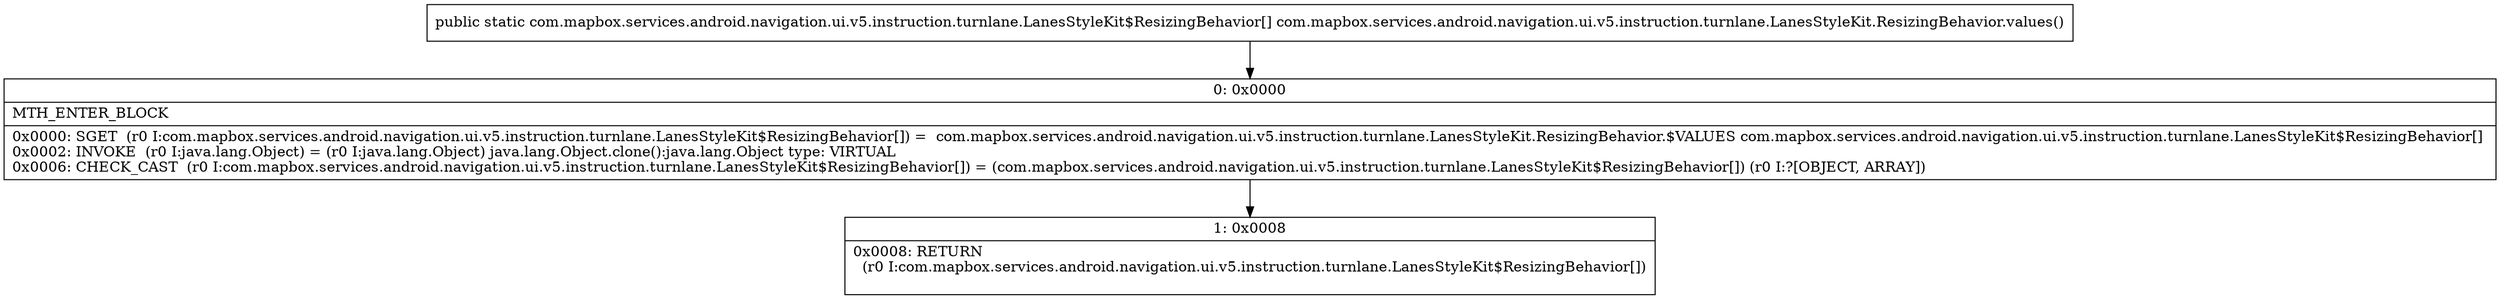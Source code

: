 digraph "CFG forcom.mapbox.services.android.navigation.ui.v5.instruction.turnlane.LanesStyleKit.ResizingBehavior.values()[Lcom\/mapbox\/services\/android\/navigation\/ui\/v5\/instruction\/turnlane\/LanesStyleKit$ResizingBehavior;" {
Node_0 [shape=record,label="{0\:\ 0x0000|MTH_ENTER_BLOCK\l|0x0000: SGET  (r0 I:com.mapbox.services.android.navigation.ui.v5.instruction.turnlane.LanesStyleKit$ResizingBehavior[]) =  com.mapbox.services.android.navigation.ui.v5.instruction.turnlane.LanesStyleKit.ResizingBehavior.$VALUES com.mapbox.services.android.navigation.ui.v5.instruction.turnlane.LanesStyleKit$ResizingBehavior[] \l0x0002: INVOKE  (r0 I:java.lang.Object) = (r0 I:java.lang.Object) java.lang.Object.clone():java.lang.Object type: VIRTUAL \l0x0006: CHECK_CAST  (r0 I:com.mapbox.services.android.navigation.ui.v5.instruction.turnlane.LanesStyleKit$ResizingBehavior[]) = (com.mapbox.services.android.navigation.ui.v5.instruction.turnlane.LanesStyleKit$ResizingBehavior[]) (r0 I:?[OBJECT, ARRAY]) \l}"];
Node_1 [shape=record,label="{1\:\ 0x0008|0x0008: RETURN  \l  (r0 I:com.mapbox.services.android.navigation.ui.v5.instruction.turnlane.LanesStyleKit$ResizingBehavior[])\l \l}"];
MethodNode[shape=record,label="{public static com.mapbox.services.android.navigation.ui.v5.instruction.turnlane.LanesStyleKit$ResizingBehavior[] com.mapbox.services.android.navigation.ui.v5.instruction.turnlane.LanesStyleKit.ResizingBehavior.values() }"];
MethodNode -> Node_0;
Node_0 -> Node_1;
}

